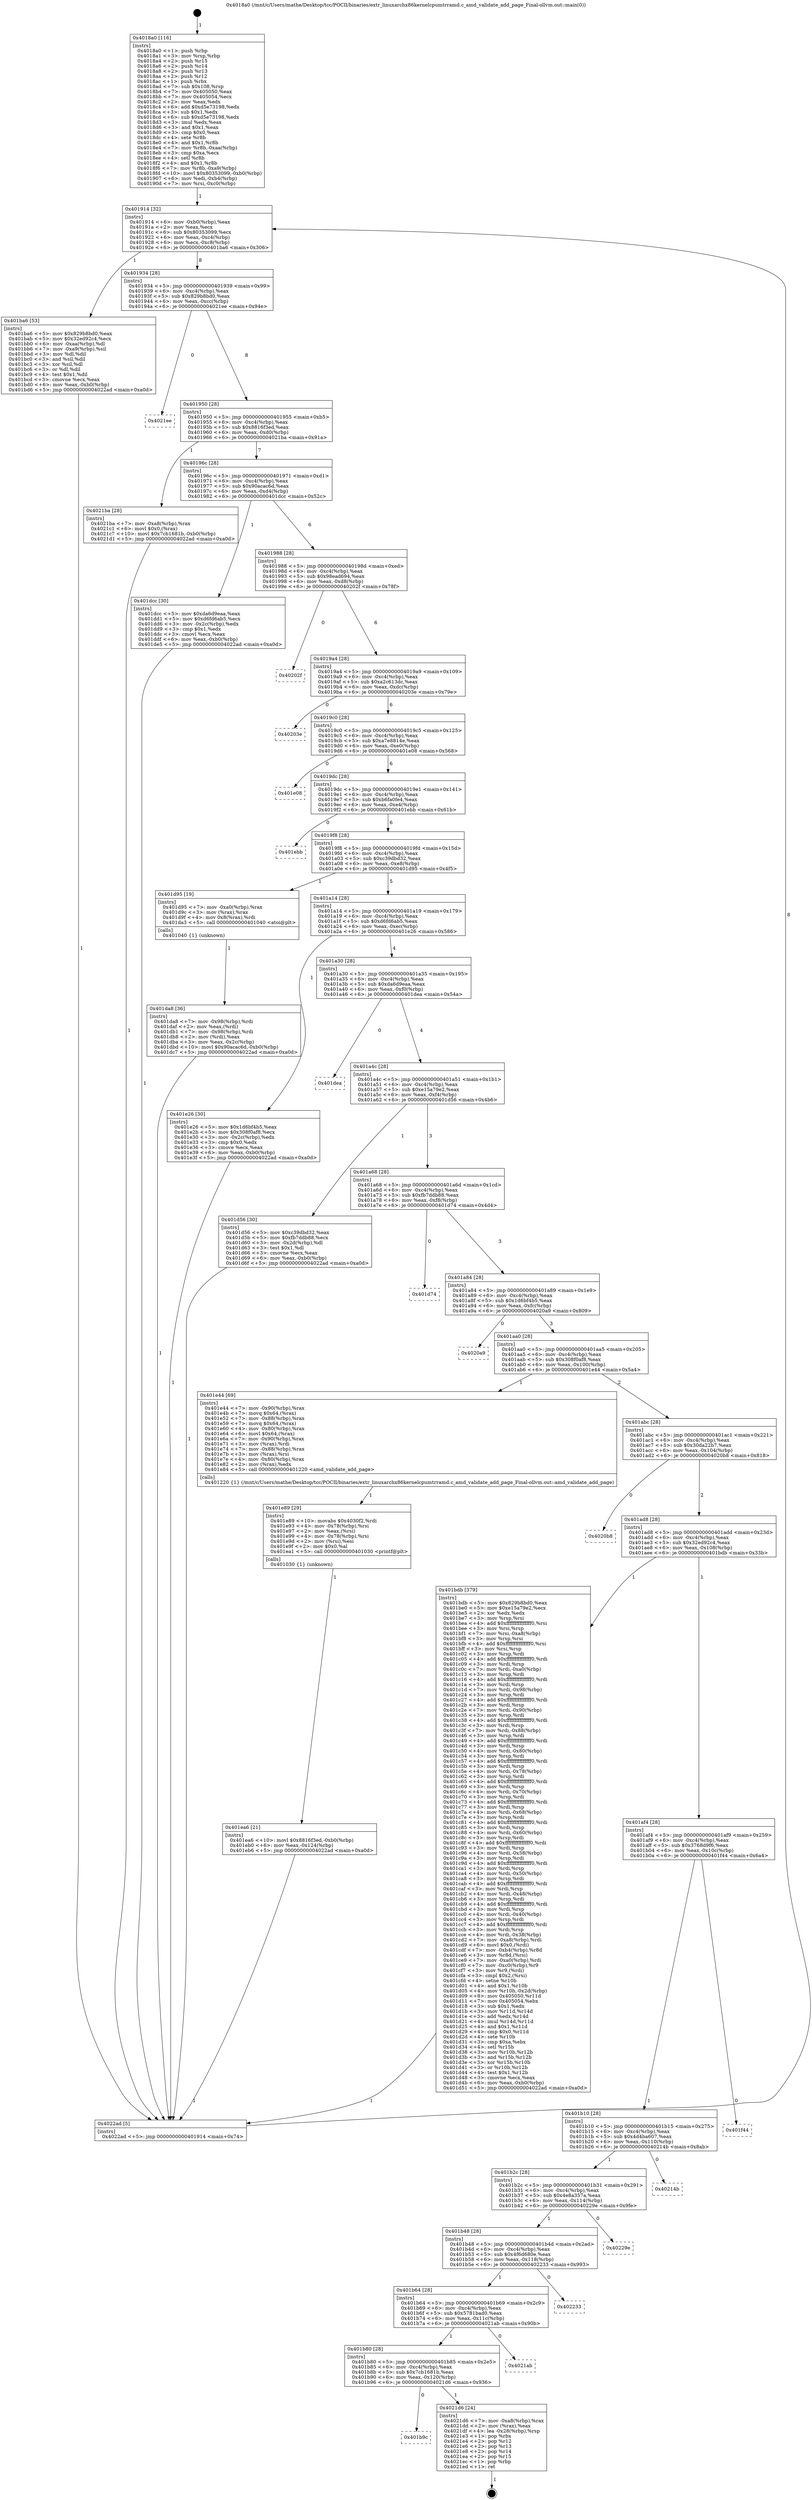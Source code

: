 digraph "0x4018a0" {
  label = "0x4018a0 (/mnt/c/Users/mathe/Desktop/tcc/POCII/binaries/extr_linuxarchx86kernelcpumtrramd.c_amd_validate_add_page_Final-ollvm.out::main(0))"
  labelloc = "t"
  node[shape=record]

  Entry [label="",width=0.3,height=0.3,shape=circle,fillcolor=black,style=filled]
  "0x401914" [label="{
     0x401914 [32]\l
     | [instrs]\l
     &nbsp;&nbsp;0x401914 \<+6\>: mov -0xb0(%rbp),%eax\l
     &nbsp;&nbsp;0x40191a \<+2\>: mov %eax,%ecx\l
     &nbsp;&nbsp;0x40191c \<+6\>: sub $0x80353099,%ecx\l
     &nbsp;&nbsp;0x401922 \<+6\>: mov %eax,-0xc4(%rbp)\l
     &nbsp;&nbsp;0x401928 \<+6\>: mov %ecx,-0xc8(%rbp)\l
     &nbsp;&nbsp;0x40192e \<+6\>: je 0000000000401ba6 \<main+0x306\>\l
  }"]
  "0x401ba6" [label="{
     0x401ba6 [53]\l
     | [instrs]\l
     &nbsp;&nbsp;0x401ba6 \<+5\>: mov $0x829b8bd0,%eax\l
     &nbsp;&nbsp;0x401bab \<+5\>: mov $0x32ed92c4,%ecx\l
     &nbsp;&nbsp;0x401bb0 \<+6\>: mov -0xaa(%rbp),%dl\l
     &nbsp;&nbsp;0x401bb6 \<+7\>: mov -0xa9(%rbp),%sil\l
     &nbsp;&nbsp;0x401bbd \<+3\>: mov %dl,%dil\l
     &nbsp;&nbsp;0x401bc0 \<+3\>: and %sil,%dil\l
     &nbsp;&nbsp;0x401bc3 \<+3\>: xor %sil,%dl\l
     &nbsp;&nbsp;0x401bc6 \<+3\>: or %dl,%dil\l
     &nbsp;&nbsp;0x401bc9 \<+4\>: test $0x1,%dil\l
     &nbsp;&nbsp;0x401bcd \<+3\>: cmovne %ecx,%eax\l
     &nbsp;&nbsp;0x401bd0 \<+6\>: mov %eax,-0xb0(%rbp)\l
     &nbsp;&nbsp;0x401bd6 \<+5\>: jmp 00000000004022ad \<main+0xa0d\>\l
  }"]
  "0x401934" [label="{
     0x401934 [28]\l
     | [instrs]\l
     &nbsp;&nbsp;0x401934 \<+5\>: jmp 0000000000401939 \<main+0x99\>\l
     &nbsp;&nbsp;0x401939 \<+6\>: mov -0xc4(%rbp),%eax\l
     &nbsp;&nbsp;0x40193f \<+5\>: sub $0x829b8bd0,%eax\l
     &nbsp;&nbsp;0x401944 \<+6\>: mov %eax,-0xcc(%rbp)\l
     &nbsp;&nbsp;0x40194a \<+6\>: je 00000000004021ee \<main+0x94e\>\l
  }"]
  "0x4022ad" [label="{
     0x4022ad [5]\l
     | [instrs]\l
     &nbsp;&nbsp;0x4022ad \<+5\>: jmp 0000000000401914 \<main+0x74\>\l
  }"]
  "0x4018a0" [label="{
     0x4018a0 [116]\l
     | [instrs]\l
     &nbsp;&nbsp;0x4018a0 \<+1\>: push %rbp\l
     &nbsp;&nbsp;0x4018a1 \<+3\>: mov %rsp,%rbp\l
     &nbsp;&nbsp;0x4018a4 \<+2\>: push %r15\l
     &nbsp;&nbsp;0x4018a6 \<+2\>: push %r14\l
     &nbsp;&nbsp;0x4018a8 \<+2\>: push %r13\l
     &nbsp;&nbsp;0x4018aa \<+2\>: push %r12\l
     &nbsp;&nbsp;0x4018ac \<+1\>: push %rbx\l
     &nbsp;&nbsp;0x4018ad \<+7\>: sub $0x108,%rsp\l
     &nbsp;&nbsp;0x4018b4 \<+7\>: mov 0x405050,%eax\l
     &nbsp;&nbsp;0x4018bb \<+7\>: mov 0x405054,%ecx\l
     &nbsp;&nbsp;0x4018c2 \<+2\>: mov %eax,%edx\l
     &nbsp;&nbsp;0x4018c4 \<+6\>: add $0xd5e73198,%edx\l
     &nbsp;&nbsp;0x4018ca \<+3\>: sub $0x1,%edx\l
     &nbsp;&nbsp;0x4018cd \<+6\>: sub $0xd5e73198,%edx\l
     &nbsp;&nbsp;0x4018d3 \<+3\>: imul %edx,%eax\l
     &nbsp;&nbsp;0x4018d6 \<+3\>: and $0x1,%eax\l
     &nbsp;&nbsp;0x4018d9 \<+3\>: cmp $0x0,%eax\l
     &nbsp;&nbsp;0x4018dc \<+4\>: sete %r8b\l
     &nbsp;&nbsp;0x4018e0 \<+4\>: and $0x1,%r8b\l
     &nbsp;&nbsp;0x4018e4 \<+7\>: mov %r8b,-0xaa(%rbp)\l
     &nbsp;&nbsp;0x4018eb \<+3\>: cmp $0xa,%ecx\l
     &nbsp;&nbsp;0x4018ee \<+4\>: setl %r8b\l
     &nbsp;&nbsp;0x4018f2 \<+4\>: and $0x1,%r8b\l
     &nbsp;&nbsp;0x4018f6 \<+7\>: mov %r8b,-0xa9(%rbp)\l
     &nbsp;&nbsp;0x4018fd \<+10\>: movl $0x80353099,-0xb0(%rbp)\l
     &nbsp;&nbsp;0x401907 \<+6\>: mov %edi,-0xb4(%rbp)\l
     &nbsp;&nbsp;0x40190d \<+7\>: mov %rsi,-0xc0(%rbp)\l
  }"]
  Exit [label="",width=0.3,height=0.3,shape=circle,fillcolor=black,style=filled,peripheries=2]
  "0x4021ee" [label="{
     0x4021ee\l
  }", style=dashed]
  "0x401950" [label="{
     0x401950 [28]\l
     | [instrs]\l
     &nbsp;&nbsp;0x401950 \<+5\>: jmp 0000000000401955 \<main+0xb5\>\l
     &nbsp;&nbsp;0x401955 \<+6\>: mov -0xc4(%rbp),%eax\l
     &nbsp;&nbsp;0x40195b \<+5\>: sub $0x8816f3ed,%eax\l
     &nbsp;&nbsp;0x401960 \<+6\>: mov %eax,-0xd0(%rbp)\l
     &nbsp;&nbsp;0x401966 \<+6\>: je 00000000004021ba \<main+0x91a\>\l
  }"]
  "0x401b9c" [label="{
     0x401b9c\l
  }", style=dashed]
  "0x4021ba" [label="{
     0x4021ba [28]\l
     | [instrs]\l
     &nbsp;&nbsp;0x4021ba \<+7\>: mov -0xa8(%rbp),%rax\l
     &nbsp;&nbsp;0x4021c1 \<+6\>: movl $0x0,(%rax)\l
     &nbsp;&nbsp;0x4021c7 \<+10\>: movl $0x7cb1681b,-0xb0(%rbp)\l
     &nbsp;&nbsp;0x4021d1 \<+5\>: jmp 00000000004022ad \<main+0xa0d\>\l
  }"]
  "0x40196c" [label="{
     0x40196c [28]\l
     | [instrs]\l
     &nbsp;&nbsp;0x40196c \<+5\>: jmp 0000000000401971 \<main+0xd1\>\l
     &nbsp;&nbsp;0x401971 \<+6\>: mov -0xc4(%rbp),%eax\l
     &nbsp;&nbsp;0x401977 \<+5\>: sub $0x90acac6d,%eax\l
     &nbsp;&nbsp;0x40197c \<+6\>: mov %eax,-0xd4(%rbp)\l
     &nbsp;&nbsp;0x401982 \<+6\>: je 0000000000401dcc \<main+0x52c\>\l
  }"]
  "0x4021d6" [label="{
     0x4021d6 [24]\l
     | [instrs]\l
     &nbsp;&nbsp;0x4021d6 \<+7\>: mov -0xa8(%rbp),%rax\l
     &nbsp;&nbsp;0x4021dd \<+2\>: mov (%rax),%eax\l
     &nbsp;&nbsp;0x4021df \<+4\>: lea -0x28(%rbp),%rsp\l
     &nbsp;&nbsp;0x4021e3 \<+1\>: pop %rbx\l
     &nbsp;&nbsp;0x4021e4 \<+2\>: pop %r12\l
     &nbsp;&nbsp;0x4021e6 \<+2\>: pop %r13\l
     &nbsp;&nbsp;0x4021e8 \<+2\>: pop %r14\l
     &nbsp;&nbsp;0x4021ea \<+2\>: pop %r15\l
     &nbsp;&nbsp;0x4021ec \<+1\>: pop %rbp\l
     &nbsp;&nbsp;0x4021ed \<+1\>: ret\l
  }"]
  "0x401dcc" [label="{
     0x401dcc [30]\l
     | [instrs]\l
     &nbsp;&nbsp;0x401dcc \<+5\>: mov $0xda6d9eaa,%eax\l
     &nbsp;&nbsp;0x401dd1 \<+5\>: mov $0xd6fd6ab5,%ecx\l
     &nbsp;&nbsp;0x401dd6 \<+3\>: mov -0x2c(%rbp),%edx\l
     &nbsp;&nbsp;0x401dd9 \<+3\>: cmp $0x1,%edx\l
     &nbsp;&nbsp;0x401ddc \<+3\>: cmovl %ecx,%eax\l
     &nbsp;&nbsp;0x401ddf \<+6\>: mov %eax,-0xb0(%rbp)\l
     &nbsp;&nbsp;0x401de5 \<+5\>: jmp 00000000004022ad \<main+0xa0d\>\l
  }"]
  "0x401988" [label="{
     0x401988 [28]\l
     | [instrs]\l
     &nbsp;&nbsp;0x401988 \<+5\>: jmp 000000000040198d \<main+0xed\>\l
     &nbsp;&nbsp;0x40198d \<+6\>: mov -0xc4(%rbp),%eax\l
     &nbsp;&nbsp;0x401993 \<+5\>: sub $0x98ead694,%eax\l
     &nbsp;&nbsp;0x401998 \<+6\>: mov %eax,-0xd8(%rbp)\l
     &nbsp;&nbsp;0x40199e \<+6\>: je 000000000040202f \<main+0x78f\>\l
  }"]
  "0x401b80" [label="{
     0x401b80 [28]\l
     | [instrs]\l
     &nbsp;&nbsp;0x401b80 \<+5\>: jmp 0000000000401b85 \<main+0x2e5\>\l
     &nbsp;&nbsp;0x401b85 \<+6\>: mov -0xc4(%rbp),%eax\l
     &nbsp;&nbsp;0x401b8b \<+5\>: sub $0x7cb1681b,%eax\l
     &nbsp;&nbsp;0x401b90 \<+6\>: mov %eax,-0x120(%rbp)\l
     &nbsp;&nbsp;0x401b96 \<+6\>: je 00000000004021d6 \<main+0x936\>\l
  }"]
  "0x40202f" [label="{
     0x40202f\l
  }", style=dashed]
  "0x4019a4" [label="{
     0x4019a4 [28]\l
     | [instrs]\l
     &nbsp;&nbsp;0x4019a4 \<+5\>: jmp 00000000004019a9 \<main+0x109\>\l
     &nbsp;&nbsp;0x4019a9 \<+6\>: mov -0xc4(%rbp),%eax\l
     &nbsp;&nbsp;0x4019af \<+5\>: sub $0xa2c613dc,%eax\l
     &nbsp;&nbsp;0x4019b4 \<+6\>: mov %eax,-0xdc(%rbp)\l
     &nbsp;&nbsp;0x4019ba \<+6\>: je 000000000040203e \<main+0x79e\>\l
  }"]
  "0x4021ab" [label="{
     0x4021ab\l
  }", style=dashed]
  "0x40203e" [label="{
     0x40203e\l
  }", style=dashed]
  "0x4019c0" [label="{
     0x4019c0 [28]\l
     | [instrs]\l
     &nbsp;&nbsp;0x4019c0 \<+5\>: jmp 00000000004019c5 \<main+0x125\>\l
     &nbsp;&nbsp;0x4019c5 \<+6\>: mov -0xc4(%rbp),%eax\l
     &nbsp;&nbsp;0x4019cb \<+5\>: sub $0xa7e8814e,%eax\l
     &nbsp;&nbsp;0x4019d0 \<+6\>: mov %eax,-0xe0(%rbp)\l
     &nbsp;&nbsp;0x4019d6 \<+6\>: je 0000000000401e08 \<main+0x568\>\l
  }"]
  "0x401b64" [label="{
     0x401b64 [28]\l
     | [instrs]\l
     &nbsp;&nbsp;0x401b64 \<+5\>: jmp 0000000000401b69 \<main+0x2c9\>\l
     &nbsp;&nbsp;0x401b69 \<+6\>: mov -0xc4(%rbp),%eax\l
     &nbsp;&nbsp;0x401b6f \<+5\>: sub $0x5781bad0,%eax\l
     &nbsp;&nbsp;0x401b74 \<+6\>: mov %eax,-0x11c(%rbp)\l
     &nbsp;&nbsp;0x401b7a \<+6\>: je 00000000004021ab \<main+0x90b\>\l
  }"]
  "0x401e08" [label="{
     0x401e08\l
  }", style=dashed]
  "0x4019dc" [label="{
     0x4019dc [28]\l
     | [instrs]\l
     &nbsp;&nbsp;0x4019dc \<+5\>: jmp 00000000004019e1 \<main+0x141\>\l
     &nbsp;&nbsp;0x4019e1 \<+6\>: mov -0xc4(%rbp),%eax\l
     &nbsp;&nbsp;0x4019e7 \<+5\>: sub $0xb6fa0fe4,%eax\l
     &nbsp;&nbsp;0x4019ec \<+6\>: mov %eax,-0xe4(%rbp)\l
     &nbsp;&nbsp;0x4019f2 \<+6\>: je 0000000000401ebb \<main+0x61b\>\l
  }"]
  "0x402233" [label="{
     0x402233\l
  }", style=dashed]
  "0x401ebb" [label="{
     0x401ebb\l
  }", style=dashed]
  "0x4019f8" [label="{
     0x4019f8 [28]\l
     | [instrs]\l
     &nbsp;&nbsp;0x4019f8 \<+5\>: jmp 00000000004019fd \<main+0x15d\>\l
     &nbsp;&nbsp;0x4019fd \<+6\>: mov -0xc4(%rbp),%eax\l
     &nbsp;&nbsp;0x401a03 \<+5\>: sub $0xc39dbd32,%eax\l
     &nbsp;&nbsp;0x401a08 \<+6\>: mov %eax,-0xe8(%rbp)\l
     &nbsp;&nbsp;0x401a0e \<+6\>: je 0000000000401d95 \<main+0x4f5\>\l
  }"]
  "0x401b48" [label="{
     0x401b48 [28]\l
     | [instrs]\l
     &nbsp;&nbsp;0x401b48 \<+5\>: jmp 0000000000401b4d \<main+0x2ad\>\l
     &nbsp;&nbsp;0x401b4d \<+6\>: mov -0xc4(%rbp),%eax\l
     &nbsp;&nbsp;0x401b53 \<+5\>: sub $0x4f6d680e,%eax\l
     &nbsp;&nbsp;0x401b58 \<+6\>: mov %eax,-0x118(%rbp)\l
     &nbsp;&nbsp;0x401b5e \<+6\>: je 0000000000402233 \<main+0x993\>\l
  }"]
  "0x401d95" [label="{
     0x401d95 [19]\l
     | [instrs]\l
     &nbsp;&nbsp;0x401d95 \<+7\>: mov -0xa0(%rbp),%rax\l
     &nbsp;&nbsp;0x401d9c \<+3\>: mov (%rax),%rax\l
     &nbsp;&nbsp;0x401d9f \<+4\>: mov 0x8(%rax),%rdi\l
     &nbsp;&nbsp;0x401da3 \<+5\>: call 0000000000401040 \<atoi@plt\>\l
     | [calls]\l
     &nbsp;&nbsp;0x401040 \{1\} (unknown)\l
  }"]
  "0x401a14" [label="{
     0x401a14 [28]\l
     | [instrs]\l
     &nbsp;&nbsp;0x401a14 \<+5\>: jmp 0000000000401a19 \<main+0x179\>\l
     &nbsp;&nbsp;0x401a19 \<+6\>: mov -0xc4(%rbp),%eax\l
     &nbsp;&nbsp;0x401a1f \<+5\>: sub $0xd6fd6ab5,%eax\l
     &nbsp;&nbsp;0x401a24 \<+6\>: mov %eax,-0xec(%rbp)\l
     &nbsp;&nbsp;0x401a2a \<+6\>: je 0000000000401e26 \<main+0x586\>\l
  }"]
  "0x40229e" [label="{
     0x40229e\l
  }", style=dashed]
  "0x401e26" [label="{
     0x401e26 [30]\l
     | [instrs]\l
     &nbsp;&nbsp;0x401e26 \<+5\>: mov $0x1d6bf4b5,%eax\l
     &nbsp;&nbsp;0x401e2b \<+5\>: mov $0x308f0af8,%ecx\l
     &nbsp;&nbsp;0x401e30 \<+3\>: mov -0x2c(%rbp),%edx\l
     &nbsp;&nbsp;0x401e33 \<+3\>: cmp $0x0,%edx\l
     &nbsp;&nbsp;0x401e36 \<+3\>: cmove %ecx,%eax\l
     &nbsp;&nbsp;0x401e39 \<+6\>: mov %eax,-0xb0(%rbp)\l
     &nbsp;&nbsp;0x401e3f \<+5\>: jmp 00000000004022ad \<main+0xa0d\>\l
  }"]
  "0x401a30" [label="{
     0x401a30 [28]\l
     | [instrs]\l
     &nbsp;&nbsp;0x401a30 \<+5\>: jmp 0000000000401a35 \<main+0x195\>\l
     &nbsp;&nbsp;0x401a35 \<+6\>: mov -0xc4(%rbp),%eax\l
     &nbsp;&nbsp;0x401a3b \<+5\>: sub $0xda6d9eaa,%eax\l
     &nbsp;&nbsp;0x401a40 \<+6\>: mov %eax,-0xf0(%rbp)\l
     &nbsp;&nbsp;0x401a46 \<+6\>: je 0000000000401dea \<main+0x54a\>\l
  }"]
  "0x401b2c" [label="{
     0x401b2c [28]\l
     | [instrs]\l
     &nbsp;&nbsp;0x401b2c \<+5\>: jmp 0000000000401b31 \<main+0x291\>\l
     &nbsp;&nbsp;0x401b31 \<+6\>: mov -0xc4(%rbp),%eax\l
     &nbsp;&nbsp;0x401b37 \<+5\>: sub $0x4e8a357a,%eax\l
     &nbsp;&nbsp;0x401b3c \<+6\>: mov %eax,-0x114(%rbp)\l
     &nbsp;&nbsp;0x401b42 \<+6\>: je 000000000040229e \<main+0x9fe\>\l
  }"]
  "0x401dea" [label="{
     0x401dea\l
  }", style=dashed]
  "0x401a4c" [label="{
     0x401a4c [28]\l
     | [instrs]\l
     &nbsp;&nbsp;0x401a4c \<+5\>: jmp 0000000000401a51 \<main+0x1b1\>\l
     &nbsp;&nbsp;0x401a51 \<+6\>: mov -0xc4(%rbp),%eax\l
     &nbsp;&nbsp;0x401a57 \<+5\>: sub $0xe15a79e2,%eax\l
     &nbsp;&nbsp;0x401a5c \<+6\>: mov %eax,-0xf4(%rbp)\l
     &nbsp;&nbsp;0x401a62 \<+6\>: je 0000000000401d56 \<main+0x4b6\>\l
  }"]
  "0x40214b" [label="{
     0x40214b\l
  }", style=dashed]
  "0x401d56" [label="{
     0x401d56 [30]\l
     | [instrs]\l
     &nbsp;&nbsp;0x401d56 \<+5\>: mov $0xc39dbd32,%eax\l
     &nbsp;&nbsp;0x401d5b \<+5\>: mov $0xfb7ddb88,%ecx\l
     &nbsp;&nbsp;0x401d60 \<+3\>: mov -0x2d(%rbp),%dl\l
     &nbsp;&nbsp;0x401d63 \<+3\>: test $0x1,%dl\l
     &nbsp;&nbsp;0x401d66 \<+3\>: cmovne %ecx,%eax\l
     &nbsp;&nbsp;0x401d69 \<+6\>: mov %eax,-0xb0(%rbp)\l
     &nbsp;&nbsp;0x401d6f \<+5\>: jmp 00000000004022ad \<main+0xa0d\>\l
  }"]
  "0x401a68" [label="{
     0x401a68 [28]\l
     | [instrs]\l
     &nbsp;&nbsp;0x401a68 \<+5\>: jmp 0000000000401a6d \<main+0x1cd\>\l
     &nbsp;&nbsp;0x401a6d \<+6\>: mov -0xc4(%rbp),%eax\l
     &nbsp;&nbsp;0x401a73 \<+5\>: sub $0xfb7ddb88,%eax\l
     &nbsp;&nbsp;0x401a78 \<+6\>: mov %eax,-0xf8(%rbp)\l
     &nbsp;&nbsp;0x401a7e \<+6\>: je 0000000000401d74 \<main+0x4d4\>\l
  }"]
  "0x401b10" [label="{
     0x401b10 [28]\l
     | [instrs]\l
     &nbsp;&nbsp;0x401b10 \<+5\>: jmp 0000000000401b15 \<main+0x275\>\l
     &nbsp;&nbsp;0x401b15 \<+6\>: mov -0xc4(%rbp),%eax\l
     &nbsp;&nbsp;0x401b1b \<+5\>: sub $0x4d4ba607,%eax\l
     &nbsp;&nbsp;0x401b20 \<+6\>: mov %eax,-0x110(%rbp)\l
     &nbsp;&nbsp;0x401b26 \<+6\>: je 000000000040214b \<main+0x8ab\>\l
  }"]
  "0x401d74" [label="{
     0x401d74\l
  }", style=dashed]
  "0x401a84" [label="{
     0x401a84 [28]\l
     | [instrs]\l
     &nbsp;&nbsp;0x401a84 \<+5\>: jmp 0000000000401a89 \<main+0x1e9\>\l
     &nbsp;&nbsp;0x401a89 \<+6\>: mov -0xc4(%rbp),%eax\l
     &nbsp;&nbsp;0x401a8f \<+5\>: sub $0x1d6bf4b5,%eax\l
     &nbsp;&nbsp;0x401a94 \<+6\>: mov %eax,-0xfc(%rbp)\l
     &nbsp;&nbsp;0x401a9a \<+6\>: je 00000000004020a9 \<main+0x809\>\l
  }"]
  "0x401f44" [label="{
     0x401f44\l
  }", style=dashed]
  "0x4020a9" [label="{
     0x4020a9\l
  }", style=dashed]
  "0x401aa0" [label="{
     0x401aa0 [28]\l
     | [instrs]\l
     &nbsp;&nbsp;0x401aa0 \<+5\>: jmp 0000000000401aa5 \<main+0x205\>\l
     &nbsp;&nbsp;0x401aa5 \<+6\>: mov -0xc4(%rbp),%eax\l
     &nbsp;&nbsp;0x401aab \<+5\>: sub $0x308f0af8,%eax\l
     &nbsp;&nbsp;0x401ab0 \<+6\>: mov %eax,-0x100(%rbp)\l
     &nbsp;&nbsp;0x401ab6 \<+6\>: je 0000000000401e44 \<main+0x5a4\>\l
  }"]
  "0x401ea6" [label="{
     0x401ea6 [21]\l
     | [instrs]\l
     &nbsp;&nbsp;0x401ea6 \<+10\>: movl $0x8816f3ed,-0xb0(%rbp)\l
     &nbsp;&nbsp;0x401eb0 \<+6\>: mov %eax,-0x124(%rbp)\l
     &nbsp;&nbsp;0x401eb6 \<+5\>: jmp 00000000004022ad \<main+0xa0d\>\l
  }"]
  "0x401e44" [label="{
     0x401e44 [69]\l
     | [instrs]\l
     &nbsp;&nbsp;0x401e44 \<+7\>: mov -0x90(%rbp),%rax\l
     &nbsp;&nbsp;0x401e4b \<+7\>: movq $0x64,(%rax)\l
     &nbsp;&nbsp;0x401e52 \<+7\>: mov -0x88(%rbp),%rax\l
     &nbsp;&nbsp;0x401e59 \<+7\>: movq $0x64,(%rax)\l
     &nbsp;&nbsp;0x401e60 \<+4\>: mov -0x80(%rbp),%rax\l
     &nbsp;&nbsp;0x401e64 \<+6\>: movl $0x64,(%rax)\l
     &nbsp;&nbsp;0x401e6a \<+7\>: mov -0x90(%rbp),%rax\l
     &nbsp;&nbsp;0x401e71 \<+3\>: mov (%rax),%rdi\l
     &nbsp;&nbsp;0x401e74 \<+7\>: mov -0x88(%rbp),%rax\l
     &nbsp;&nbsp;0x401e7b \<+3\>: mov (%rax),%rsi\l
     &nbsp;&nbsp;0x401e7e \<+4\>: mov -0x80(%rbp),%rax\l
     &nbsp;&nbsp;0x401e82 \<+2\>: mov (%rax),%edx\l
     &nbsp;&nbsp;0x401e84 \<+5\>: call 0000000000401220 \<amd_validate_add_page\>\l
     | [calls]\l
     &nbsp;&nbsp;0x401220 \{1\} (/mnt/c/Users/mathe/Desktop/tcc/POCII/binaries/extr_linuxarchx86kernelcpumtrramd.c_amd_validate_add_page_Final-ollvm.out::amd_validate_add_page)\l
  }"]
  "0x401abc" [label="{
     0x401abc [28]\l
     | [instrs]\l
     &nbsp;&nbsp;0x401abc \<+5\>: jmp 0000000000401ac1 \<main+0x221\>\l
     &nbsp;&nbsp;0x401ac1 \<+6\>: mov -0xc4(%rbp),%eax\l
     &nbsp;&nbsp;0x401ac7 \<+5\>: sub $0x30da22b7,%eax\l
     &nbsp;&nbsp;0x401acc \<+6\>: mov %eax,-0x104(%rbp)\l
     &nbsp;&nbsp;0x401ad2 \<+6\>: je 00000000004020b8 \<main+0x818\>\l
  }"]
  "0x401e89" [label="{
     0x401e89 [29]\l
     | [instrs]\l
     &nbsp;&nbsp;0x401e89 \<+10\>: movabs $0x4030f2,%rdi\l
     &nbsp;&nbsp;0x401e93 \<+4\>: mov -0x78(%rbp),%rsi\l
     &nbsp;&nbsp;0x401e97 \<+2\>: mov %eax,(%rsi)\l
     &nbsp;&nbsp;0x401e99 \<+4\>: mov -0x78(%rbp),%rsi\l
     &nbsp;&nbsp;0x401e9d \<+2\>: mov (%rsi),%esi\l
     &nbsp;&nbsp;0x401e9f \<+2\>: mov $0x0,%al\l
     &nbsp;&nbsp;0x401ea1 \<+5\>: call 0000000000401030 \<printf@plt\>\l
     | [calls]\l
     &nbsp;&nbsp;0x401030 \{1\} (unknown)\l
  }"]
  "0x4020b8" [label="{
     0x4020b8\l
  }", style=dashed]
  "0x401ad8" [label="{
     0x401ad8 [28]\l
     | [instrs]\l
     &nbsp;&nbsp;0x401ad8 \<+5\>: jmp 0000000000401add \<main+0x23d\>\l
     &nbsp;&nbsp;0x401add \<+6\>: mov -0xc4(%rbp),%eax\l
     &nbsp;&nbsp;0x401ae3 \<+5\>: sub $0x32ed92c4,%eax\l
     &nbsp;&nbsp;0x401ae8 \<+6\>: mov %eax,-0x108(%rbp)\l
     &nbsp;&nbsp;0x401aee \<+6\>: je 0000000000401bdb \<main+0x33b\>\l
  }"]
  "0x401da8" [label="{
     0x401da8 [36]\l
     | [instrs]\l
     &nbsp;&nbsp;0x401da8 \<+7\>: mov -0x98(%rbp),%rdi\l
     &nbsp;&nbsp;0x401daf \<+2\>: mov %eax,(%rdi)\l
     &nbsp;&nbsp;0x401db1 \<+7\>: mov -0x98(%rbp),%rdi\l
     &nbsp;&nbsp;0x401db8 \<+2\>: mov (%rdi),%eax\l
     &nbsp;&nbsp;0x401dba \<+3\>: mov %eax,-0x2c(%rbp)\l
     &nbsp;&nbsp;0x401dbd \<+10\>: movl $0x90acac6d,-0xb0(%rbp)\l
     &nbsp;&nbsp;0x401dc7 \<+5\>: jmp 00000000004022ad \<main+0xa0d\>\l
  }"]
  "0x401bdb" [label="{
     0x401bdb [379]\l
     | [instrs]\l
     &nbsp;&nbsp;0x401bdb \<+5\>: mov $0x829b8bd0,%eax\l
     &nbsp;&nbsp;0x401be0 \<+5\>: mov $0xe15a79e2,%ecx\l
     &nbsp;&nbsp;0x401be5 \<+2\>: xor %edx,%edx\l
     &nbsp;&nbsp;0x401be7 \<+3\>: mov %rsp,%rsi\l
     &nbsp;&nbsp;0x401bea \<+4\>: add $0xfffffffffffffff0,%rsi\l
     &nbsp;&nbsp;0x401bee \<+3\>: mov %rsi,%rsp\l
     &nbsp;&nbsp;0x401bf1 \<+7\>: mov %rsi,-0xa8(%rbp)\l
     &nbsp;&nbsp;0x401bf8 \<+3\>: mov %rsp,%rsi\l
     &nbsp;&nbsp;0x401bfb \<+4\>: add $0xfffffffffffffff0,%rsi\l
     &nbsp;&nbsp;0x401bff \<+3\>: mov %rsi,%rsp\l
     &nbsp;&nbsp;0x401c02 \<+3\>: mov %rsp,%rdi\l
     &nbsp;&nbsp;0x401c05 \<+4\>: add $0xfffffffffffffff0,%rdi\l
     &nbsp;&nbsp;0x401c09 \<+3\>: mov %rdi,%rsp\l
     &nbsp;&nbsp;0x401c0c \<+7\>: mov %rdi,-0xa0(%rbp)\l
     &nbsp;&nbsp;0x401c13 \<+3\>: mov %rsp,%rdi\l
     &nbsp;&nbsp;0x401c16 \<+4\>: add $0xfffffffffffffff0,%rdi\l
     &nbsp;&nbsp;0x401c1a \<+3\>: mov %rdi,%rsp\l
     &nbsp;&nbsp;0x401c1d \<+7\>: mov %rdi,-0x98(%rbp)\l
     &nbsp;&nbsp;0x401c24 \<+3\>: mov %rsp,%rdi\l
     &nbsp;&nbsp;0x401c27 \<+4\>: add $0xfffffffffffffff0,%rdi\l
     &nbsp;&nbsp;0x401c2b \<+3\>: mov %rdi,%rsp\l
     &nbsp;&nbsp;0x401c2e \<+7\>: mov %rdi,-0x90(%rbp)\l
     &nbsp;&nbsp;0x401c35 \<+3\>: mov %rsp,%rdi\l
     &nbsp;&nbsp;0x401c38 \<+4\>: add $0xfffffffffffffff0,%rdi\l
     &nbsp;&nbsp;0x401c3c \<+3\>: mov %rdi,%rsp\l
     &nbsp;&nbsp;0x401c3f \<+7\>: mov %rdi,-0x88(%rbp)\l
     &nbsp;&nbsp;0x401c46 \<+3\>: mov %rsp,%rdi\l
     &nbsp;&nbsp;0x401c49 \<+4\>: add $0xfffffffffffffff0,%rdi\l
     &nbsp;&nbsp;0x401c4d \<+3\>: mov %rdi,%rsp\l
     &nbsp;&nbsp;0x401c50 \<+4\>: mov %rdi,-0x80(%rbp)\l
     &nbsp;&nbsp;0x401c54 \<+3\>: mov %rsp,%rdi\l
     &nbsp;&nbsp;0x401c57 \<+4\>: add $0xfffffffffffffff0,%rdi\l
     &nbsp;&nbsp;0x401c5b \<+3\>: mov %rdi,%rsp\l
     &nbsp;&nbsp;0x401c5e \<+4\>: mov %rdi,-0x78(%rbp)\l
     &nbsp;&nbsp;0x401c62 \<+3\>: mov %rsp,%rdi\l
     &nbsp;&nbsp;0x401c65 \<+4\>: add $0xfffffffffffffff0,%rdi\l
     &nbsp;&nbsp;0x401c69 \<+3\>: mov %rdi,%rsp\l
     &nbsp;&nbsp;0x401c6c \<+4\>: mov %rdi,-0x70(%rbp)\l
     &nbsp;&nbsp;0x401c70 \<+3\>: mov %rsp,%rdi\l
     &nbsp;&nbsp;0x401c73 \<+4\>: add $0xfffffffffffffff0,%rdi\l
     &nbsp;&nbsp;0x401c77 \<+3\>: mov %rdi,%rsp\l
     &nbsp;&nbsp;0x401c7a \<+4\>: mov %rdi,-0x68(%rbp)\l
     &nbsp;&nbsp;0x401c7e \<+3\>: mov %rsp,%rdi\l
     &nbsp;&nbsp;0x401c81 \<+4\>: add $0xfffffffffffffff0,%rdi\l
     &nbsp;&nbsp;0x401c85 \<+3\>: mov %rdi,%rsp\l
     &nbsp;&nbsp;0x401c88 \<+4\>: mov %rdi,-0x60(%rbp)\l
     &nbsp;&nbsp;0x401c8c \<+3\>: mov %rsp,%rdi\l
     &nbsp;&nbsp;0x401c8f \<+4\>: add $0xfffffffffffffff0,%rdi\l
     &nbsp;&nbsp;0x401c93 \<+3\>: mov %rdi,%rsp\l
     &nbsp;&nbsp;0x401c96 \<+4\>: mov %rdi,-0x58(%rbp)\l
     &nbsp;&nbsp;0x401c9a \<+3\>: mov %rsp,%rdi\l
     &nbsp;&nbsp;0x401c9d \<+4\>: add $0xfffffffffffffff0,%rdi\l
     &nbsp;&nbsp;0x401ca1 \<+3\>: mov %rdi,%rsp\l
     &nbsp;&nbsp;0x401ca4 \<+4\>: mov %rdi,-0x50(%rbp)\l
     &nbsp;&nbsp;0x401ca8 \<+3\>: mov %rsp,%rdi\l
     &nbsp;&nbsp;0x401cab \<+4\>: add $0xfffffffffffffff0,%rdi\l
     &nbsp;&nbsp;0x401caf \<+3\>: mov %rdi,%rsp\l
     &nbsp;&nbsp;0x401cb2 \<+4\>: mov %rdi,-0x48(%rbp)\l
     &nbsp;&nbsp;0x401cb6 \<+3\>: mov %rsp,%rdi\l
     &nbsp;&nbsp;0x401cb9 \<+4\>: add $0xfffffffffffffff0,%rdi\l
     &nbsp;&nbsp;0x401cbd \<+3\>: mov %rdi,%rsp\l
     &nbsp;&nbsp;0x401cc0 \<+4\>: mov %rdi,-0x40(%rbp)\l
     &nbsp;&nbsp;0x401cc4 \<+3\>: mov %rsp,%rdi\l
     &nbsp;&nbsp;0x401cc7 \<+4\>: add $0xfffffffffffffff0,%rdi\l
     &nbsp;&nbsp;0x401ccb \<+3\>: mov %rdi,%rsp\l
     &nbsp;&nbsp;0x401cce \<+4\>: mov %rdi,-0x38(%rbp)\l
     &nbsp;&nbsp;0x401cd2 \<+7\>: mov -0xa8(%rbp),%rdi\l
     &nbsp;&nbsp;0x401cd9 \<+6\>: movl $0x0,(%rdi)\l
     &nbsp;&nbsp;0x401cdf \<+7\>: mov -0xb4(%rbp),%r8d\l
     &nbsp;&nbsp;0x401ce6 \<+3\>: mov %r8d,(%rsi)\l
     &nbsp;&nbsp;0x401ce9 \<+7\>: mov -0xa0(%rbp),%rdi\l
     &nbsp;&nbsp;0x401cf0 \<+7\>: mov -0xc0(%rbp),%r9\l
     &nbsp;&nbsp;0x401cf7 \<+3\>: mov %r9,(%rdi)\l
     &nbsp;&nbsp;0x401cfa \<+3\>: cmpl $0x2,(%rsi)\l
     &nbsp;&nbsp;0x401cfd \<+4\>: setne %r10b\l
     &nbsp;&nbsp;0x401d01 \<+4\>: and $0x1,%r10b\l
     &nbsp;&nbsp;0x401d05 \<+4\>: mov %r10b,-0x2d(%rbp)\l
     &nbsp;&nbsp;0x401d09 \<+8\>: mov 0x405050,%r11d\l
     &nbsp;&nbsp;0x401d11 \<+7\>: mov 0x405054,%ebx\l
     &nbsp;&nbsp;0x401d18 \<+3\>: sub $0x1,%edx\l
     &nbsp;&nbsp;0x401d1b \<+3\>: mov %r11d,%r14d\l
     &nbsp;&nbsp;0x401d1e \<+3\>: add %edx,%r14d\l
     &nbsp;&nbsp;0x401d21 \<+4\>: imul %r14d,%r11d\l
     &nbsp;&nbsp;0x401d25 \<+4\>: and $0x1,%r11d\l
     &nbsp;&nbsp;0x401d29 \<+4\>: cmp $0x0,%r11d\l
     &nbsp;&nbsp;0x401d2d \<+4\>: sete %r10b\l
     &nbsp;&nbsp;0x401d31 \<+3\>: cmp $0xa,%ebx\l
     &nbsp;&nbsp;0x401d34 \<+4\>: setl %r15b\l
     &nbsp;&nbsp;0x401d38 \<+3\>: mov %r10b,%r12b\l
     &nbsp;&nbsp;0x401d3b \<+3\>: and %r15b,%r12b\l
     &nbsp;&nbsp;0x401d3e \<+3\>: xor %r15b,%r10b\l
     &nbsp;&nbsp;0x401d41 \<+3\>: or %r10b,%r12b\l
     &nbsp;&nbsp;0x401d44 \<+4\>: test $0x1,%r12b\l
     &nbsp;&nbsp;0x401d48 \<+3\>: cmovne %ecx,%eax\l
     &nbsp;&nbsp;0x401d4b \<+6\>: mov %eax,-0xb0(%rbp)\l
     &nbsp;&nbsp;0x401d51 \<+5\>: jmp 00000000004022ad \<main+0xa0d\>\l
  }"]
  "0x401af4" [label="{
     0x401af4 [28]\l
     | [instrs]\l
     &nbsp;&nbsp;0x401af4 \<+5\>: jmp 0000000000401af9 \<main+0x259\>\l
     &nbsp;&nbsp;0x401af9 \<+6\>: mov -0xc4(%rbp),%eax\l
     &nbsp;&nbsp;0x401aff \<+5\>: sub $0x3768d9f6,%eax\l
     &nbsp;&nbsp;0x401b04 \<+6\>: mov %eax,-0x10c(%rbp)\l
     &nbsp;&nbsp;0x401b0a \<+6\>: je 0000000000401f44 \<main+0x6a4\>\l
  }"]
  Entry -> "0x4018a0" [label=" 1"]
  "0x401914" -> "0x401ba6" [label=" 1"]
  "0x401914" -> "0x401934" [label=" 8"]
  "0x401ba6" -> "0x4022ad" [label=" 1"]
  "0x4018a0" -> "0x401914" [label=" 1"]
  "0x4022ad" -> "0x401914" [label=" 8"]
  "0x4021d6" -> Exit [label=" 1"]
  "0x401934" -> "0x4021ee" [label=" 0"]
  "0x401934" -> "0x401950" [label=" 8"]
  "0x401b80" -> "0x401b9c" [label=" 0"]
  "0x401950" -> "0x4021ba" [label=" 1"]
  "0x401950" -> "0x40196c" [label=" 7"]
  "0x401b80" -> "0x4021d6" [label=" 1"]
  "0x40196c" -> "0x401dcc" [label=" 1"]
  "0x40196c" -> "0x401988" [label=" 6"]
  "0x401b64" -> "0x401b80" [label=" 1"]
  "0x401988" -> "0x40202f" [label=" 0"]
  "0x401988" -> "0x4019a4" [label=" 6"]
  "0x401b64" -> "0x4021ab" [label=" 0"]
  "0x4019a4" -> "0x40203e" [label=" 0"]
  "0x4019a4" -> "0x4019c0" [label=" 6"]
  "0x401b48" -> "0x401b64" [label=" 1"]
  "0x4019c0" -> "0x401e08" [label=" 0"]
  "0x4019c0" -> "0x4019dc" [label=" 6"]
  "0x401b48" -> "0x402233" [label=" 0"]
  "0x4019dc" -> "0x401ebb" [label=" 0"]
  "0x4019dc" -> "0x4019f8" [label=" 6"]
  "0x401b2c" -> "0x401b48" [label=" 1"]
  "0x4019f8" -> "0x401d95" [label=" 1"]
  "0x4019f8" -> "0x401a14" [label=" 5"]
  "0x401b2c" -> "0x40229e" [label=" 0"]
  "0x401a14" -> "0x401e26" [label=" 1"]
  "0x401a14" -> "0x401a30" [label=" 4"]
  "0x401b10" -> "0x401b2c" [label=" 1"]
  "0x401a30" -> "0x401dea" [label=" 0"]
  "0x401a30" -> "0x401a4c" [label=" 4"]
  "0x401b10" -> "0x40214b" [label=" 0"]
  "0x401a4c" -> "0x401d56" [label=" 1"]
  "0x401a4c" -> "0x401a68" [label=" 3"]
  "0x401af4" -> "0x401b10" [label=" 1"]
  "0x401a68" -> "0x401d74" [label=" 0"]
  "0x401a68" -> "0x401a84" [label=" 3"]
  "0x401af4" -> "0x401f44" [label=" 0"]
  "0x401a84" -> "0x4020a9" [label=" 0"]
  "0x401a84" -> "0x401aa0" [label=" 3"]
  "0x4021ba" -> "0x4022ad" [label=" 1"]
  "0x401aa0" -> "0x401e44" [label=" 1"]
  "0x401aa0" -> "0x401abc" [label=" 2"]
  "0x401ea6" -> "0x4022ad" [label=" 1"]
  "0x401abc" -> "0x4020b8" [label=" 0"]
  "0x401abc" -> "0x401ad8" [label=" 2"]
  "0x401e89" -> "0x401ea6" [label=" 1"]
  "0x401ad8" -> "0x401bdb" [label=" 1"]
  "0x401ad8" -> "0x401af4" [label=" 1"]
  "0x401e44" -> "0x401e89" [label=" 1"]
  "0x401bdb" -> "0x4022ad" [label=" 1"]
  "0x401d56" -> "0x4022ad" [label=" 1"]
  "0x401d95" -> "0x401da8" [label=" 1"]
  "0x401da8" -> "0x4022ad" [label=" 1"]
  "0x401dcc" -> "0x4022ad" [label=" 1"]
  "0x401e26" -> "0x4022ad" [label=" 1"]
}
